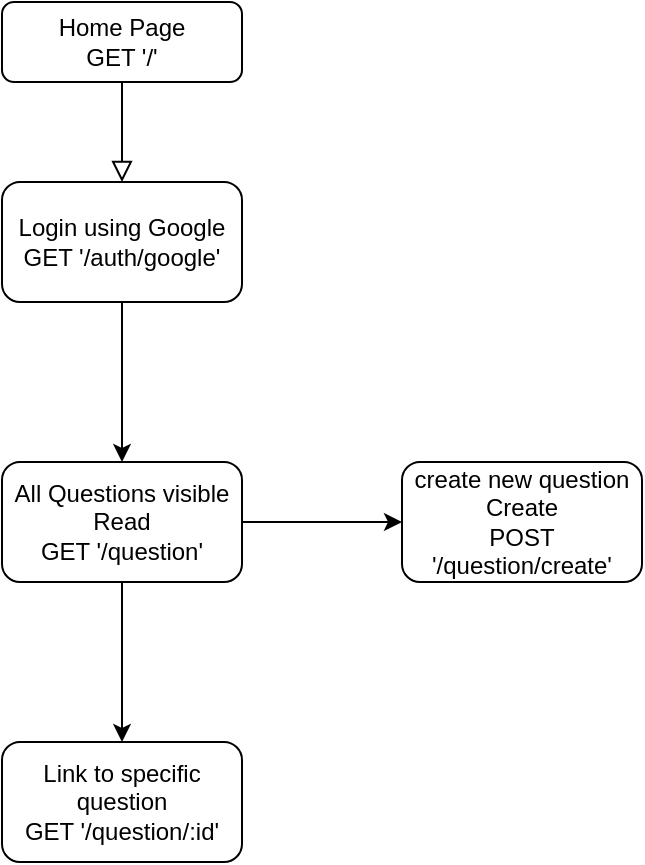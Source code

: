 <mxfile version="13.5.1" type="github">
  <diagram id="C5RBs43oDa-KdzZeNtuy" name="Page-1">
    <mxGraphModel dx="946" dy="556" grid="1" gridSize="10" guides="1" tooltips="1" connect="1" arrows="1" fold="1" page="1" pageScale="1" pageWidth="827" pageHeight="1169" math="0" shadow="0">
      <root>
        <mxCell id="WIyWlLk6GJQsqaUBKTNV-0" />
        <mxCell id="WIyWlLk6GJQsqaUBKTNV-1" parent="WIyWlLk6GJQsqaUBKTNV-0" />
        <mxCell id="WIyWlLk6GJQsqaUBKTNV-2" value="" style="rounded=0;html=1;jettySize=auto;orthogonalLoop=1;fontSize=11;endArrow=block;endFill=0;endSize=8;strokeWidth=1;shadow=0;labelBackgroundColor=none;edgeStyle=orthogonalEdgeStyle;" parent="WIyWlLk6GJQsqaUBKTNV-1" source="WIyWlLk6GJQsqaUBKTNV-3" edge="1">
          <mxGeometry relative="1" as="geometry">
            <mxPoint x="220" y="170" as="targetPoint" />
          </mxGeometry>
        </mxCell>
        <mxCell id="WIyWlLk6GJQsqaUBKTNV-3" value="Home Page&lt;br&gt;GET &#39;/&#39;" style="rounded=1;whiteSpace=wrap;html=1;fontSize=12;glass=0;strokeWidth=1;shadow=0;" parent="WIyWlLk6GJQsqaUBKTNV-1" vertex="1">
          <mxGeometry x="160" y="80" width="120" height="40" as="geometry" />
        </mxCell>
        <mxCell id="8G_BPFZ3XdGJVhavmNy3-2" value="" style="edgeStyle=orthogonalEdgeStyle;rounded=0;orthogonalLoop=1;jettySize=auto;html=1;" edge="1" parent="WIyWlLk6GJQsqaUBKTNV-1" source="8G_BPFZ3XdGJVhavmNy3-0" target="8G_BPFZ3XdGJVhavmNy3-1">
          <mxGeometry relative="1" as="geometry" />
        </mxCell>
        <mxCell id="8G_BPFZ3XdGJVhavmNy3-0" value="Login using Google&lt;br&gt;GET &#39;/auth/google&#39;" style="rounded=1;whiteSpace=wrap;html=1;" vertex="1" parent="WIyWlLk6GJQsqaUBKTNV-1">
          <mxGeometry x="160" y="170" width="120" height="60" as="geometry" />
        </mxCell>
        <mxCell id="8G_BPFZ3XdGJVhavmNy3-4" value="" style="edgeStyle=orthogonalEdgeStyle;rounded=0;orthogonalLoop=1;jettySize=auto;html=1;" edge="1" parent="WIyWlLk6GJQsqaUBKTNV-1" source="8G_BPFZ3XdGJVhavmNy3-1" target="8G_BPFZ3XdGJVhavmNy3-3">
          <mxGeometry relative="1" as="geometry" />
        </mxCell>
        <mxCell id="8G_BPFZ3XdGJVhavmNy3-7" value="" style="edgeStyle=orthogonalEdgeStyle;rounded=0;orthogonalLoop=1;jettySize=auto;html=1;" edge="1" parent="WIyWlLk6GJQsqaUBKTNV-1" source="8G_BPFZ3XdGJVhavmNy3-1" target="8G_BPFZ3XdGJVhavmNy3-6">
          <mxGeometry relative="1" as="geometry" />
        </mxCell>
        <mxCell id="8G_BPFZ3XdGJVhavmNy3-1" value="All Questions visible&lt;br&gt;Read&lt;br&gt;GET &#39;/question&#39;" style="whiteSpace=wrap;html=1;rounded=1;" vertex="1" parent="WIyWlLk6GJQsqaUBKTNV-1">
          <mxGeometry x="160" y="310" width="120" height="60" as="geometry" />
        </mxCell>
        <mxCell id="8G_BPFZ3XdGJVhavmNy3-3" value="Link to specific question&lt;br&gt;GET &#39;/question/:id&#39;" style="whiteSpace=wrap;html=1;rounded=1;" vertex="1" parent="WIyWlLk6GJQsqaUBKTNV-1">
          <mxGeometry x="160" y="450" width="120" height="60" as="geometry" />
        </mxCell>
        <mxCell id="8G_BPFZ3XdGJVhavmNy3-6" value="create new question&lt;br&gt;Create&lt;br&gt;POST &#39;/question/create&#39;" style="whiteSpace=wrap;html=1;rounded=1;" vertex="1" parent="WIyWlLk6GJQsqaUBKTNV-1">
          <mxGeometry x="360" y="310" width="120" height="60" as="geometry" />
        </mxCell>
      </root>
    </mxGraphModel>
  </diagram>
</mxfile>
